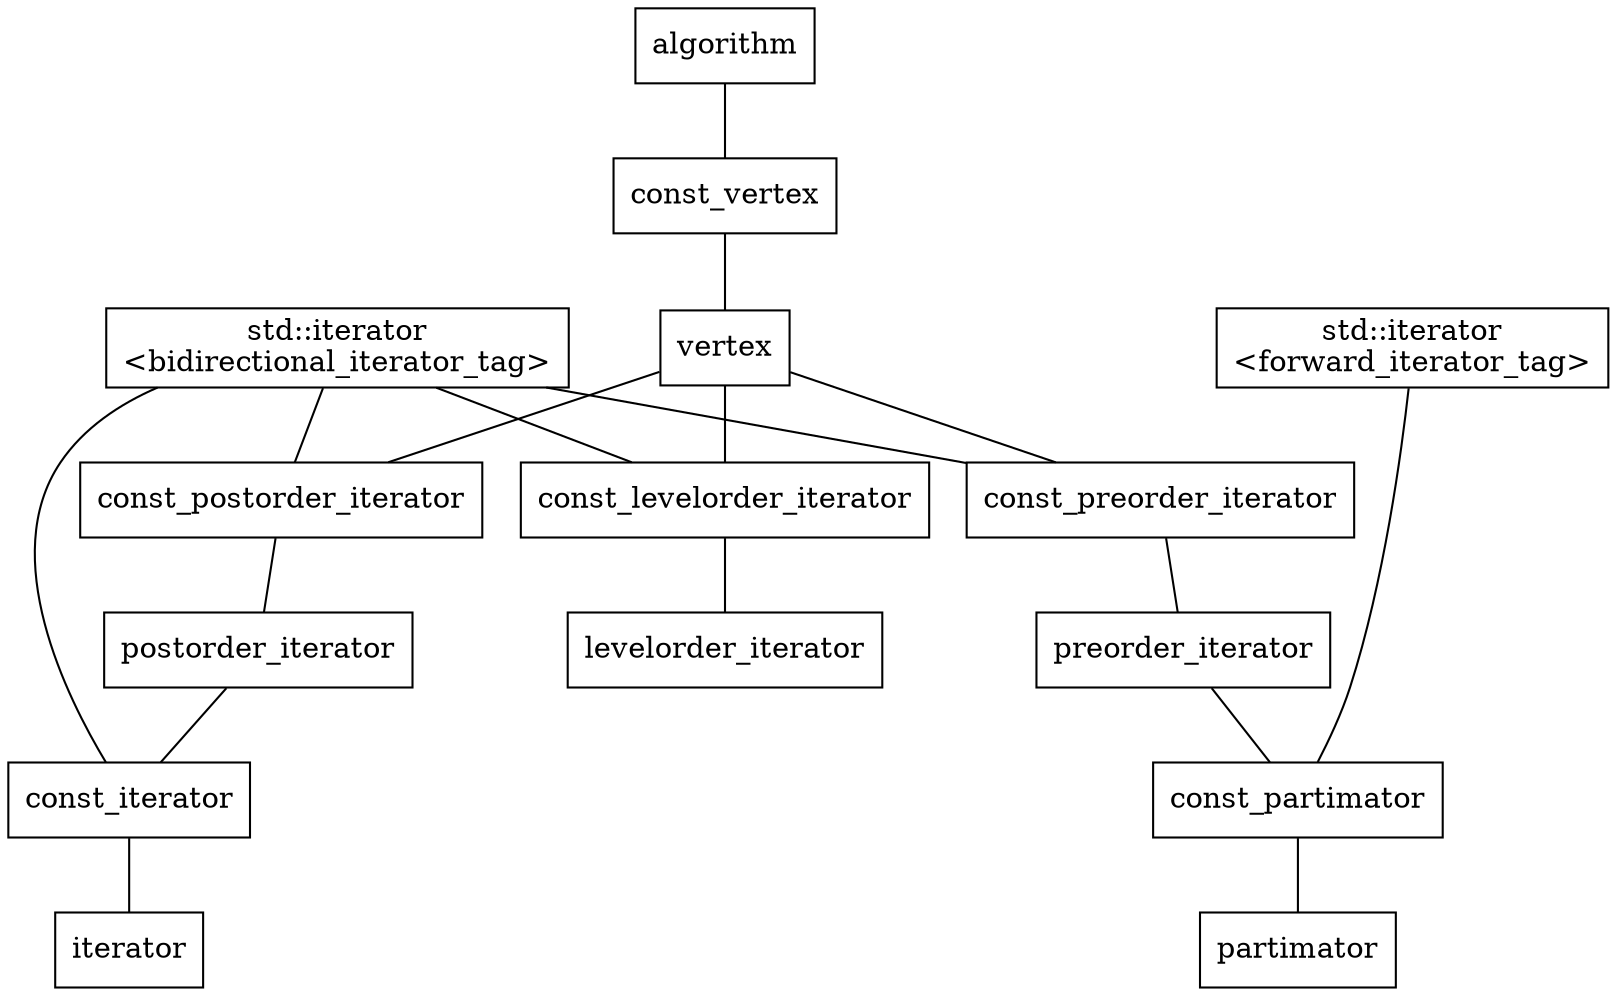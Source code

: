 strict digraph
{
dpi = 64
node[shape = box]

// composition
edge[arrowtail = diamond, arrowhead = none]
algorithm -> const_vertex
vertex -> { const_postorder_iterator; const_preorder_iterator; const_levelorder_iterator }
postorder_iterator -> const_iterator
preorder_iterator -> const_partimator

// generalization (inheritance)
edge[arrowtail = empty]
const_vertex -> vertex
{
std_bidirectional_iterator[label = "std::iterator\n<bidirectional_iterator_tag>"]
std_forward_iterator[label = "std::iterator\n<forward_iterator_tag>"]
rank = same
}
std_bidirectional_iterator -> { const_postorder_iterator; const_preorder_iterator; const_levelorder_iterator; const_iterator }
std_forward_iterator -> const_partimator
const_postorder_iterator -> postorder_iterator
const_iterator -> iterator
const_levelorder_iterator -> levelorder_iterator
const_preorder_iterator -> preorder_iterator
const_partimator -> partimator
}